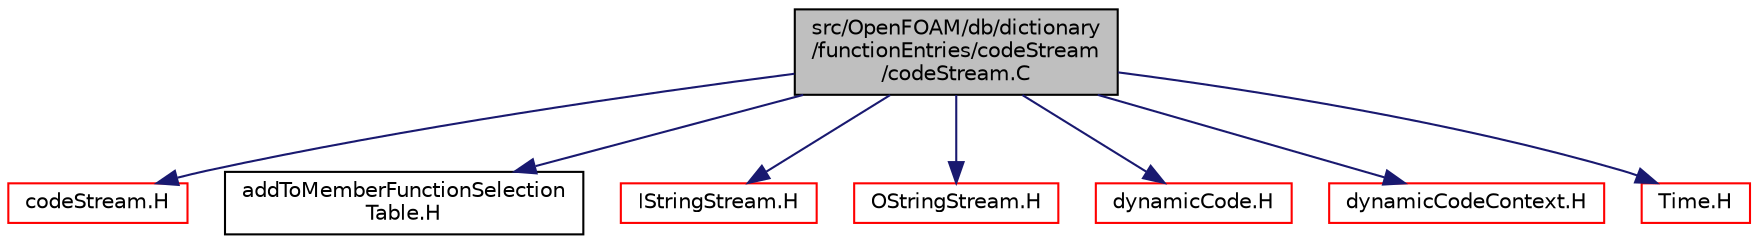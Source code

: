 digraph "src/OpenFOAM/db/dictionary/functionEntries/codeStream/codeStream.C"
{
  bgcolor="transparent";
  edge [fontname="Helvetica",fontsize="10",labelfontname="Helvetica",labelfontsize="10"];
  node [fontname="Helvetica",fontsize="10",shape=record];
  Node0 [label="src/OpenFOAM/db/dictionary\l/functionEntries/codeStream\l/codeStream.C",height=0.2,width=0.4,color="black", fillcolor="grey75", style="filled", fontcolor="black"];
  Node0 -> Node1 [color="midnightblue",fontsize="10",style="solid",fontname="Helvetica"];
  Node1 [label="codeStream.H",height=0.2,width=0.4,color="red",URL="$a09542.html"];
  Node0 -> Node69 [color="midnightblue",fontsize="10",style="solid",fontname="Helvetica"];
  Node69 [label="addToMemberFunctionSelection\lTable.H",height=0.2,width=0.4,color="black",URL="$a09995.html",tooltip="Macros for easy insertion into member function selection tables. "];
  Node0 -> Node70 [color="midnightblue",fontsize="10",style="solid",fontname="Helvetica"];
  Node70 [label="IStringStream.H",height=0.2,width=0.4,color="red",URL="$a09935.html"];
  Node0 -> Node74 [color="midnightblue",fontsize="10",style="solid",fontname="Helvetica"];
  Node74 [label="OStringStream.H",height=0.2,width=0.4,color="red",URL="$a09938.html"];
  Node0 -> Node75 [color="midnightblue",fontsize="10",style="solid",fontname="Helvetica"];
  Node75 [label="dynamicCode.H",height=0.2,width=0.4,color="red",URL="$a09617.html"];
  Node0 -> Node87 [color="midnightblue",fontsize="10",style="solid",fontname="Helvetica"];
  Node87 [label="dynamicCodeContext.H",height=0.2,width=0.4,color="red",URL="$a09623.html"];
  Node0 -> Node101 [color="midnightblue",fontsize="10",style="solid",fontname="Helvetica"];
  Node101 [label="Time.H",height=0.2,width=0.4,color="red",URL="$a10025.html"];
}
